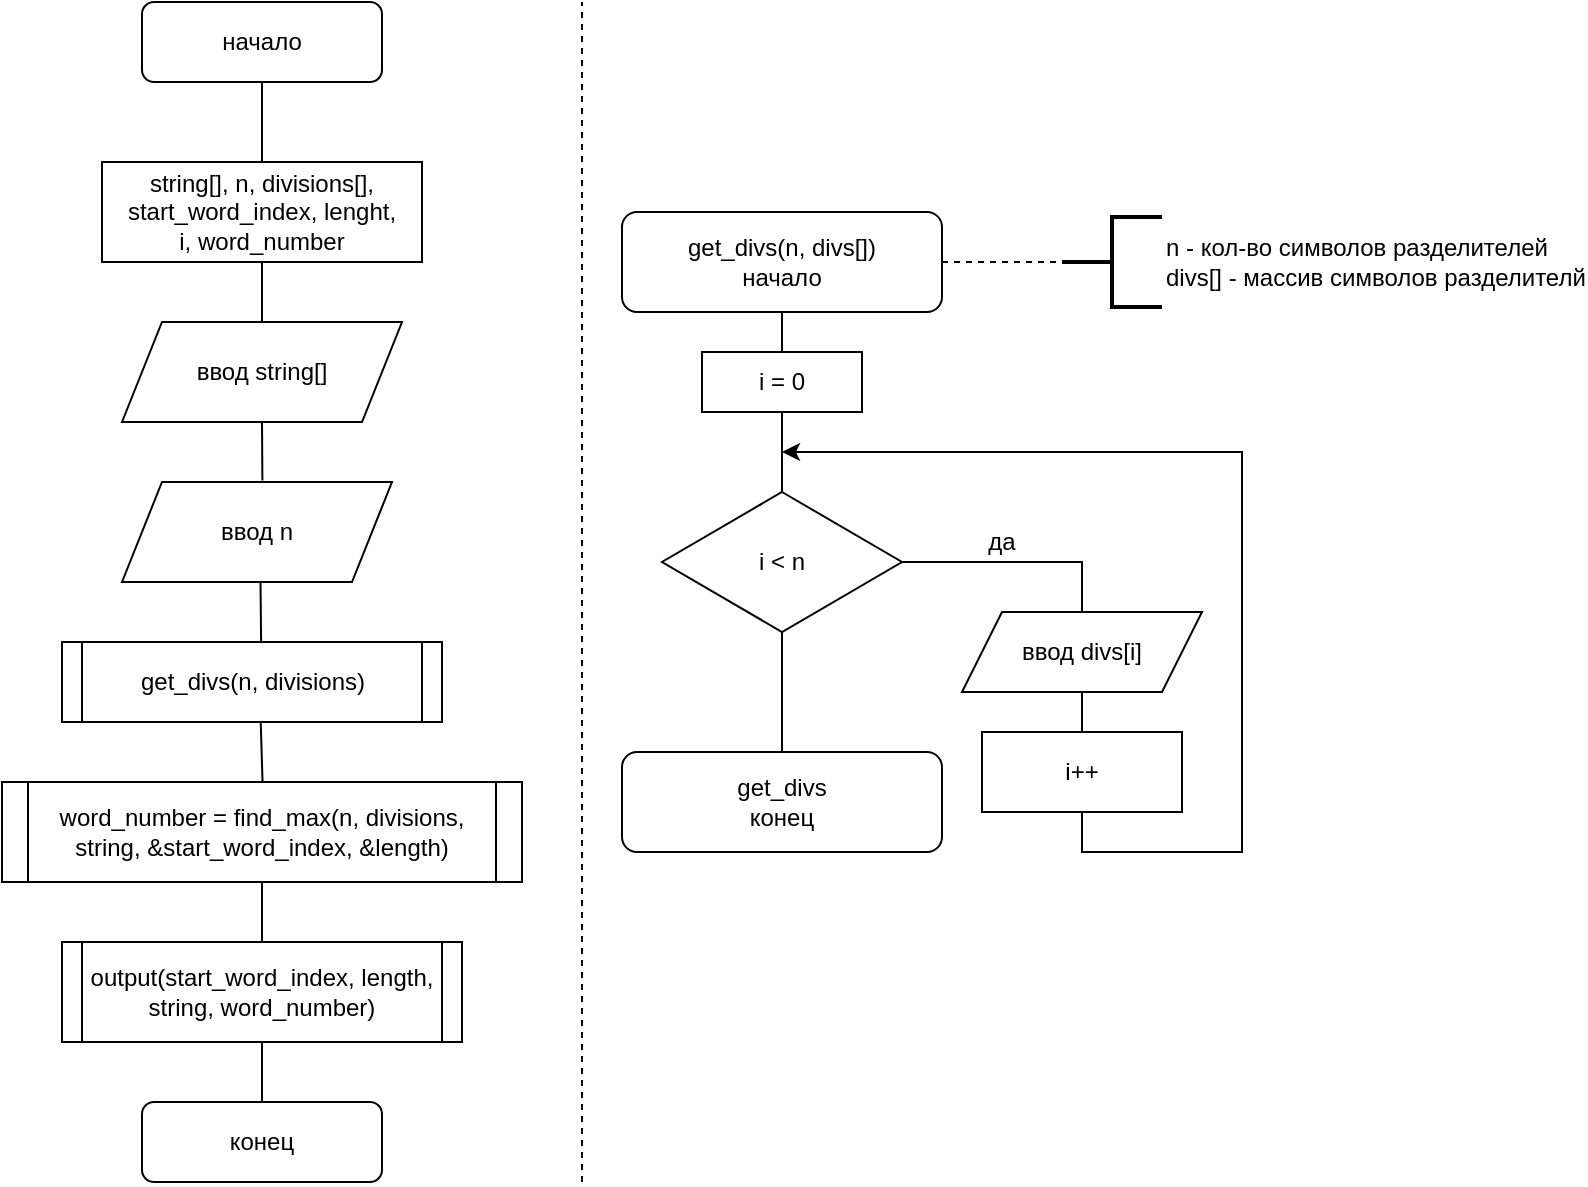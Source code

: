 <mxfile version="22.1.2" type="device" pages="6">
  <diagram name="main" id="UAeXdod1STxEoYu5g8Ut">
    <mxGraphModel dx="1026" dy="670" grid="1" gridSize="10" guides="1" tooltips="1" connect="1" arrows="0" fold="1" page="1" pageScale="1" pageWidth="827" pageHeight="1169" math="0" shadow="0">
      <root>
        <mxCell id="0" />
        <mxCell id="1" parent="0" />
        <mxCell id="TEFLDpqjtVvcrtuTDe8B-1" value="начало" style="rounded=1;whiteSpace=wrap;html=1;" parent="1" vertex="1">
          <mxGeometry x="70" width="120" height="40" as="geometry" />
        </mxCell>
        <mxCell id="TEFLDpqjtVvcrtuTDe8B-2" value="" style="endArrow=none;html=1;rounded=0;entryX=0.5;entryY=1;entryDx=0;entryDy=0;exitX=0.5;exitY=0;exitDx=0;exitDy=0;" parent="1" source="TEFLDpqjtVvcrtuTDe8B-3" target="TEFLDpqjtVvcrtuTDe8B-1" edge="1">
          <mxGeometry width="50" height="50" relative="1" as="geometry">
            <mxPoint x="130" y="80" as="sourcePoint" />
            <mxPoint x="470" y="280" as="targetPoint" />
          </mxGeometry>
        </mxCell>
        <mxCell id="TEFLDpqjtVvcrtuTDe8B-3" value="string[], n, divisions[], start_word_index, lenght, i,&amp;nbsp;word_number" style="rounded=0;whiteSpace=wrap;html=1;" parent="1" vertex="1">
          <mxGeometry x="50" y="80" width="160" height="50" as="geometry" />
        </mxCell>
        <mxCell id="TEFLDpqjtVvcrtuTDe8B-4" value="" style="endArrow=none;html=1;rounded=0;entryX=0.5;entryY=1;entryDx=0;entryDy=0;exitX=0.5;exitY=0;exitDx=0;exitDy=0;" parent="1" source="TEFLDpqjtVvcrtuTDe8B-6" target="TEFLDpqjtVvcrtuTDe8B-3" edge="1">
          <mxGeometry width="50" height="50" relative="1" as="geometry">
            <mxPoint x="130" y="160" as="sourcePoint" />
            <mxPoint x="130" y="140" as="targetPoint" />
          </mxGeometry>
        </mxCell>
        <mxCell id="TEFLDpqjtVvcrtuTDe8B-6" value="ввод string[]" style="shape=parallelogram;perimeter=parallelogramPerimeter;whiteSpace=wrap;html=1;fixedSize=1;" parent="1" vertex="1">
          <mxGeometry x="60" y="160" width="140" height="50" as="geometry" />
        </mxCell>
        <mxCell id="TEFLDpqjtVvcrtuTDe8B-7" value="" style="endArrow=none;html=1;rounded=0;entryX=0.5;entryY=1;entryDx=0;entryDy=0;exitX=0.52;exitY=-0.015;exitDx=0;exitDy=0;exitPerimeter=0;" parent="1" source="TEFLDpqjtVvcrtuTDe8B-8" target="TEFLDpqjtVvcrtuTDe8B-6" edge="1">
          <mxGeometry width="50" height="50" relative="1" as="geometry">
            <mxPoint x="130" y="230" as="sourcePoint" />
            <mxPoint x="470" y="200" as="targetPoint" />
          </mxGeometry>
        </mxCell>
        <mxCell id="TEFLDpqjtVvcrtuTDe8B-8" value="ввод n" style="shape=parallelogram;perimeter=parallelogramPerimeter;whiteSpace=wrap;html=1;fixedSize=1;" parent="1" vertex="1">
          <mxGeometry x="60" y="240" width="135" height="50" as="geometry" />
        </mxCell>
        <mxCell id="TEFLDpqjtVvcrtuTDe8B-9" value="get_divs(n, divisions)" style="shape=process;whiteSpace=wrap;html=1;backgroundOutline=1;size=0.05;" parent="1" vertex="1">
          <mxGeometry x="30" y="320" width="190" height="40" as="geometry" />
        </mxCell>
        <mxCell id="TEFLDpqjtVvcrtuTDe8B-10" value="" style="endArrow=none;html=1;rounded=0;exitX=0.524;exitY=0;exitDx=0;exitDy=0;entryX=0.513;entryY=1.005;entryDx=0;entryDy=0;entryPerimeter=0;exitPerimeter=0;" parent="1" source="TEFLDpqjtVvcrtuTDe8B-9" target="TEFLDpqjtVvcrtuTDe8B-8" edge="1">
          <mxGeometry width="50" height="50" relative="1" as="geometry">
            <mxPoint x="390" y="370" as="sourcePoint" />
            <mxPoint x="440" y="320" as="targetPoint" />
          </mxGeometry>
        </mxCell>
        <mxCell id="TEFLDpqjtVvcrtuTDe8B-11" value="" style="endArrow=none;html=1;rounded=0;entryX=0.501;entryY=-0.008;entryDx=0;entryDy=0;entryPerimeter=0;exitX=0.523;exitY=1.009;exitDx=0;exitDy=0;exitPerimeter=0;" parent="1" source="TEFLDpqjtVvcrtuTDe8B-9" target="uovZwgeO3o6J0-sqFkJ4-1" edge="1">
          <mxGeometry width="50" height="50" relative="1" as="geometry">
            <mxPoint x="130" y="370" as="sourcePoint" />
            <mxPoint x="129" y="400" as="targetPoint" />
          </mxGeometry>
        </mxCell>
        <mxCell id="uovZwgeO3o6J0-sqFkJ4-1" value="word_number = find_max(n, divisions, string, &amp;amp;start_word_index, &amp;amp;length)" style="shape=process;whiteSpace=wrap;html=1;backgroundOutline=1;size=0.05;" parent="1" vertex="1">
          <mxGeometry y="390" width="260" height="50" as="geometry" />
        </mxCell>
        <mxCell id="qLpQ8mUGkg4TMKa2irTz-1" value="" style="endArrow=none;html=1;rounded=0;exitX=0.5;exitY=1;exitDx=0;exitDy=0;entryX=0.5;entryY=0;entryDx=0;entryDy=0;" parent="1" source="uovZwgeO3o6J0-sqFkJ4-1" target="DCZJpA4gYJiZ1chG9DtH-1" edge="1">
          <mxGeometry width="50" height="50" relative="1" as="geometry">
            <mxPoint x="350" y="320" as="sourcePoint" />
            <mxPoint x="130" y="470" as="targetPoint" />
          </mxGeometry>
        </mxCell>
        <mxCell id="DCZJpA4gYJiZ1chG9DtH-1" value="output(start_word_index, length, string, word_number)" style="shape=process;whiteSpace=wrap;html=1;backgroundOutline=1;size=0.05;" parent="1" vertex="1">
          <mxGeometry x="30" y="470" width="200" height="50" as="geometry" />
        </mxCell>
        <mxCell id="DCZJpA4gYJiZ1chG9DtH-2" value="" style="endArrow=none;html=1;rounded=0;exitX=0.5;exitY=1;exitDx=0;exitDy=0;entryX=0.5;entryY=0;entryDx=0;entryDy=0;" parent="1" source="DCZJpA4gYJiZ1chG9DtH-1" target="DCZJpA4gYJiZ1chG9DtH-3" edge="1">
          <mxGeometry width="50" height="50" relative="1" as="geometry">
            <mxPoint x="420" y="420" as="sourcePoint" />
            <mxPoint x="130" y="550" as="targetPoint" />
          </mxGeometry>
        </mxCell>
        <mxCell id="DCZJpA4gYJiZ1chG9DtH-3" value="конец" style="rounded=1;whiteSpace=wrap;html=1;" parent="1" vertex="1">
          <mxGeometry x="70" y="550" width="120" height="40" as="geometry" />
        </mxCell>
        <mxCell id="BVxLVpyYJqdDomzKI_EX-1" value="get_divs(n, divs[])&lt;br&gt;начало" style="rounded=1;whiteSpace=wrap;html=1;" vertex="1" parent="1">
          <mxGeometry x="310" y="105" width="160" height="50" as="geometry" />
        </mxCell>
        <mxCell id="BVxLVpyYJqdDomzKI_EX-2" value="" style="endArrow=none;html=1;rounded=0;entryX=0.5;entryY=1;entryDx=0;entryDy=0;exitX=0.5;exitY=0;exitDx=0;exitDy=0;" edge="1" parent="1" source="BVxLVpyYJqdDomzKI_EX-4" target="BVxLVpyYJqdDomzKI_EX-1">
          <mxGeometry width="50" height="50" relative="1" as="geometry">
            <mxPoint x="390" y="185" as="sourcePoint" />
            <mxPoint x="400" y="205" as="targetPoint" />
          </mxGeometry>
        </mxCell>
        <mxCell id="BVxLVpyYJqdDomzKI_EX-3" value="i &amp;lt; n" style="rhombus;whiteSpace=wrap;html=1;" vertex="1" parent="1">
          <mxGeometry x="330" y="245" width="120" height="70" as="geometry" />
        </mxCell>
        <mxCell id="BVxLVpyYJqdDomzKI_EX-4" value="i = 0" style="rounded=0;whiteSpace=wrap;html=1;" vertex="1" parent="1">
          <mxGeometry x="350" y="175" width="80" height="30" as="geometry" />
        </mxCell>
        <mxCell id="BVxLVpyYJqdDomzKI_EX-5" value="" style="endArrow=none;html=1;rounded=0;entryX=0.5;entryY=1;entryDx=0;entryDy=0;exitX=0.5;exitY=0;exitDx=0;exitDy=0;" edge="1" parent="1" source="BVxLVpyYJqdDomzKI_EX-3" target="BVxLVpyYJqdDomzKI_EX-4">
          <mxGeometry width="50" height="50" relative="1" as="geometry">
            <mxPoint x="660" y="425" as="sourcePoint" />
            <mxPoint x="710" y="375" as="targetPoint" />
          </mxGeometry>
        </mxCell>
        <mxCell id="BVxLVpyYJqdDomzKI_EX-6" value="ввод divs[i]" style="shape=parallelogram;perimeter=parallelogramPerimeter;whiteSpace=wrap;html=1;fixedSize=1;" vertex="1" parent="1">
          <mxGeometry x="480" y="305" width="120" height="40" as="geometry" />
        </mxCell>
        <mxCell id="BVxLVpyYJqdDomzKI_EX-7" value="" style="endArrow=none;html=1;rounded=0;entryX=1;entryY=0.5;entryDx=0;entryDy=0;exitX=0.5;exitY=0;exitDx=0;exitDy=0;" edge="1" parent="1" source="BVxLVpyYJqdDomzKI_EX-6" target="BVxLVpyYJqdDomzKI_EX-3">
          <mxGeometry width="50" height="50" relative="1" as="geometry">
            <mxPoint x="680" y="445" as="sourcePoint" />
            <mxPoint x="470" y="280" as="targetPoint" />
            <Array as="points">
              <mxPoint x="540" y="280" />
            </Array>
          </mxGeometry>
        </mxCell>
        <mxCell id="BVxLVpyYJqdDomzKI_EX-8" value="" style="endArrow=none;html=1;rounded=0;entryX=0.5;entryY=1;entryDx=0;entryDy=0;exitX=0.5;exitY=0;exitDx=0;exitDy=0;" edge="1" parent="1" source="BVxLVpyYJqdDomzKI_EX-13" target="BVxLVpyYJqdDomzKI_EX-3">
          <mxGeometry width="50" height="50" relative="1" as="geometry">
            <mxPoint x="390" y="385" as="sourcePoint" />
            <mxPoint x="710" y="375" as="targetPoint" />
          </mxGeometry>
        </mxCell>
        <mxCell id="BVxLVpyYJqdDomzKI_EX-9" value="" style="endArrow=none;html=1;rounded=0;entryX=0.5;entryY=1;entryDx=0;entryDy=0;exitX=0.5;exitY=0;exitDx=0;exitDy=0;" edge="1" parent="1" source="BVxLVpyYJqdDomzKI_EX-11" target="BVxLVpyYJqdDomzKI_EX-6">
          <mxGeometry width="50" height="50" relative="1" as="geometry">
            <mxPoint x="540" y="385" as="sourcePoint" />
            <mxPoint x="730" y="375" as="targetPoint" />
          </mxGeometry>
        </mxCell>
        <mxCell id="BVxLVpyYJqdDomzKI_EX-10" value="да" style="text;html=1;strokeColor=none;fillColor=none;align=center;verticalAlign=middle;whiteSpace=wrap;rounded=0;" vertex="1" parent="1">
          <mxGeometry x="470" y="255" width="60" height="30" as="geometry" />
        </mxCell>
        <mxCell id="BVxLVpyYJqdDomzKI_EX-11" value="i++" style="rounded=0;whiteSpace=wrap;html=1;" vertex="1" parent="1">
          <mxGeometry x="490" y="365" width="100" height="40" as="geometry" />
        </mxCell>
        <mxCell id="BVxLVpyYJqdDomzKI_EX-12" value="" style="endArrow=classic;html=1;rounded=0;exitX=0.5;exitY=1;exitDx=0;exitDy=0;" edge="1" parent="1" source="BVxLVpyYJqdDomzKI_EX-11">
          <mxGeometry width="50" height="50" relative="1" as="geometry">
            <mxPoint x="660" y="425" as="sourcePoint" />
            <mxPoint x="390" y="225" as="targetPoint" />
            <Array as="points">
              <mxPoint x="540" y="425" />
              <mxPoint x="620" y="425" />
              <mxPoint x="620" y="225" />
            </Array>
          </mxGeometry>
        </mxCell>
        <mxCell id="BVxLVpyYJqdDomzKI_EX-13" value="get_divs&lt;br&gt;конец" style="rounded=1;whiteSpace=wrap;html=1;" vertex="1" parent="1">
          <mxGeometry x="310" y="375" width="160" height="50" as="geometry" />
        </mxCell>
        <mxCell id="BVxLVpyYJqdDomzKI_EX-14" value="" style="endArrow=none;dashed=1;html=1;rounded=0;exitX=1;exitY=0.5;exitDx=0;exitDy=0;" edge="1" parent="1" source="BVxLVpyYJqdDomzKI_EX-1" target="BVxLVpyYJqdDomzKI_EX-15">
          <mxGeometry width="50" height="50" relative="1" as="geometry">
            <mxPoint x="470" y="130" as="sourcePoint" />
            <mxPoint x="530" y="130" as="targetPoint" />
          </mxGeometry>
        </mxCell>
        <mxCell id="BVxLVpyYJqdDomzKI_EX-15" value="n - кол-во символов разделителей&lt;br&gt;divs[] - массив символов разделителй" style="strokeWidth=2;html=1;shape=mxgraph.flowchart.annotation_2;align=left;labelPosition=right;pointerEvents=1;" vertex="1" parent="1">
          <mxGeometry x="530" y="107.5" width="50" height="45" as="geometry" />
        </mxCell>
        <mxCell id="BVxLVpyYJqdDomzKI_EX-16" value="" style="endArrow=none;dashed=1;html=1;rounded=0;" edge="1" parent="1">
          <mxGeometry width="50" height="50" relative="1" as="geometry">
            <mxPoint x="290" y="590" as="sourcePoint" />
            <mxPoint x="290" as="targetPoint" />
          </mxGeometry>
        </mxCell>
      </root>
    </mxGraphModel>
  </diagram>
  <diagram id="VQzKR0mzcmZl2V00TLM6" name="get_divs">
    <mxGraphModel dx="1026" dy="670" grid="1" gridSize="10" guides="1" tooltips="1" connect="1" arrows="1" fold="1" page="1" pageScale="1" pageWidth="827" pageHeight="1169" math="0" shadow="0">
      <root>
        <mxCell id="0" />
        <mxCell id="1" parent="0" />
        <mxCell id="4wTQngCFfQt_dkkltaXL-1" value="get_divs(n, divs[])&lt;br&gt;начало" style="rounded=1;whiteSpace=wrap;html=1;" parent="1" vertex="1">
          <mxGeometry x="40" y="40" width="160" height="50" as="geometry" />
        </mxCell>
        <mxCell id="4wTQngCFfQt_dkkltaXL-2" value="" style="endArrow=none;html=1;rounded=0;entryX=0.5;entryY=1;entryDx=0;entryDy=0;exitX=0.5;exitY=0;exitDx=0;exitDy=0;" parent="1" source="4wTQngCFfQt_dkkltaXL-4" target="4wTQngCFfQt_dkkltaXL-1" edge="1">
          <mxGeometry width="50" height="50" relative="1" as="geometry">
            <mxPoint x="120" y="120" as="sourcePoint" />
            <mxPoint x="130" y="140" as="targetPoint" />
          </mxGeometry>
        </mxCell>
        <mxCell id="4wTQngCFfQt_dkkltaXL-3" value="i &amp;lt; n" style="rhombus;whiteSpace=wrap;html=1;" parent="1" vertex="1">
          <mxGeometry x="60" y="180" width="120" height="70" as="geometry" />
        </mxCell>
        <mxCell id="4wTQngCFfQt_dkkltaXL-4" value="i = 0" style="rounded=0;whiteSpace=wrap;html=1;" parent="1" vertex="1">
          <mxGeometry x="80" y="110" width="80" height="30" as="geometry" />
        </mxCell>
        <mxCell id="4wTQngCFfQt_dkkltaXL-5" value="" style="endArrow=none;html=1;rounded=0;entryX=0.5;entryY=1;entryDx=0;entryDy=0;exitX=0.5;exitY=0;exitDx=0;exitDy=0;" parent="1" source="4wTQngCFfQt_dkkltaXL-3" target="4wTQngCFfQt_dkkltaXL-4" edge="1">
          <mxGeometry width="50" height="50" relative="1" as="geometry">
            <mxPoint x="390" y="360" as="sourcePoint" />
            <mxPoint x="440" y="310" as="targetPoint" />
          </mxGeometry>
        </mxCell>
        <mxCell id="4wTQngCFfQt_dkkltaXL-6" value="ввод divs[i]" style="shape=parallelogram;perimeter=parallelogramPerimeter;whiteSpace=wrap;html=1;fixedSize=1;" parent="1" vertex="1">
          <mxGeometry x="210" y="240" width="120" height="40" as="geometry" />
        </mxCell>
        <mxCell id="4wTQngCFfQt_dkkltaXL-7" value="" style="endArrow=none;html=1;rounded=0;entryX=1;entryY=0.5;entryDx=0;entryDy=0;exitX=0.5;exitY=0;exitDx=0;exitDy=0;" parent="1" source="4wTQngCFfQt_dkkltaXL-6" target="4wTQngCFfQt_dkkltaXL-3" edge="1">
          <mxGeometry width="50" height="50" relative="1" as="geometry">
            <mxPoint x="410" y="380" as="sourcePoint" />
            <mxPoint x="200" y="215" as="targetPoint" />
            <Array as="points">
              <mxPoint x="270" y="215" />
            </Array>
          </mxGeometry>
        </mxCell>
        <mxCell id="4wTQngCFfQt_dkkltaXL-8" value="" style="endArrow=none;html=1;rounded=0;entryX=0.5;entryY=1;entryDx=0;entryDy=0;exitX=0.5;exitY=0;exitDx=0;exitDy=0;" parent="1" source="4wTQngCFfQt_dkkltaXL-26" target="4wTQngCFfQt_dkkltaXL-3" edge="1">
          <mxGeometry width="50" height="50" relative="1" as="geometry">
            <mxPoint x="120" y="320" as="sourcePoint" />
            <mxPoint x="440" y="310" as="targetPoint" />
          </mxGeometry>
        </mxCell>
        <mxCell id="4wTQngCFfQt_dkkltaXL-9" value="" style="endArrow=none;html=1;rounded=0;entryX=0.5;entryY=1;entryDx=0;entryDy=0;exitX=0.5;exitY=0;exitDx=0;exitDy=0;" parent="1" source="4wTQngCFfQt_dkkltaXL-11" target="4wTQngCFfQt_dkkltaXL-6" edge="1">
          <mxGeometry width="50" height="50" relative="1" as="geometry">
            <mxPoint x="270" y="320" as="sourcePoint" />
            <mxPoint x="460" y="310" as="targetPoint" />
          </mxGeometry>
        </mxCell>
        <mxCell id="4wTQngCFfQt_dkkltaXL-10" value="да" style="text;html=1;strokeColor=none;fillColor=none;align=center;verticalAlign=middle;whiteSpace=wrap;rounded=0;" parent="1" vertex="1">
          <mxGeometry x="200" y="190" width="60" height="30" as="geometry" />
        </mxCell>
        <mxCell id="4wTQngCFfQt_dkkltaXL-11" value="i++" style="rounded=0;whiteSpace=wrap;html=1;" parent="1" vertex="1">
          <mxGeometry x="220" y="300" width="100" height="40" as="geometry" />
        </mxCell>
        <mxCell id="4wTQngCFfQt_dkkltaXL-13" value="" style="endArrow=classic;html=1;rounded=0;exitX=0.5;exitY=1;exitDx=0;exitDy=0;" parent="1" source="4wTQngCFfQt_dkkltaXL-11" edge="1">
          <mxGeometry width="50" height="50" relative="1" as="geometry">
            <mxPoint x="390" y="360" as="sourcePoint" />
            <mxPoint x="120" y="160" as="targetPoint" />
            <Array as="points">
              <mxPoint x="270" y="360" />
              <mxPoint x="350" y="360" />
              <mxPoint x="350" y="160" />
            </Array>
          </mxGeometry>
        </mxCell>
        <mxCell id="4wTQngCFfQt_dkkltaXL-26" value="get_divs&lt;br&gt;конец" style="rounded=1;whiteSpace=wrap;html=1;" parent="1" vertex="1">
          <mxGeometry x="40" y="310" width="160" height="50" as="geometry" />
        </mxCell>
        <mxCell id="TUbUrlav_rMtPt5mqSf0-1" value="" style="endArrow=none;dashed=1;html=1;rounded=0;exitX=1;exitY=0.5;exitDx=0;exitDy=0;" parent="1" source="4wTQngCFfQt_dkkltaXL-1" target="4wTQngCFfQt_dkkltaXL-18" edge="1">
          <mxGeometry width="50" height="50" relative="1" as="geometry">
            <mxPoint x="200" y="65" as="sourcePoint" />
            <mxPoint x="260" y="65" as="targetPoint" />
          </mxGeometry>
        </mxCell>
        <mxCell id="4wTQngCFfQt_dkkltaXL-18" value="n - кол-во символов разделителей&lt;br&gt;divs[] - массив символов разделителй" style="strokeWidth=2;html=1;shape=mxgraph.flowchart.annotation_2;align=left;labelPosition=right;pointerEvents=1;" parent="1" vertex="1">
          <mxGeometry x="260" y="42.5" width="50" height="45" as="geometry" />
        </mxCell>
      </root>
    </mxGraphModel>
  </diagram>
  <diagram id="vJno_l5QyCfMe2NCu6FD" name="find_max">
    <mxGraphModel dx="977" dy="638" grid="1" gridSize="10" guides="1" tooltips="1" connect="1" arrows="1" fold="1" page="1" pageScale="1" pageWidth="827" pageHeight="1169" math="0" shadow="0">
      <root>
        <mxCell id="0" />
        <mxCell id="1" parent="0" />
        <mxCell id="pQLa0wd_40LV7v7XWsnc-1" value="&lt;div&gt;find_max(n, divs[], char str[], *start_max_word_index,&amp;nbsp;&lt;span style=&quot;background-color: initial;&quot;&gt;*max_len)&lt;/span&gt;&lt;/div&gt;&lt;div&gt;начало&lt;/div&gt;" style="rounded=1;whiteSpace=wrap;html=1;" parent="1" vertex="1">
          <mxGeometry x="60" y="107.5" width="240" height="70" as="geometry" />
        </mxCell>
        <mxCell id="34mQ3kH_2laHY0dvk2PZ-1" value="" style="endArrow=none;html=1;rounded=0;exitX=0.5;exitY=1;exitDx=0;exitDy=0;" parent="1" source="pQLa0wd_40LV7v7XWsnc-1" target="34mQ3kH_2laHY0dvk2PZ-2" edge="1">
          <mxGeometry width="50" height="50" relative="1" as="geometry">
            <mxPoint x="220" y="147.5" as="sourcePoint" />
            <mxPoint x="180" y="227.5" as="targetPoint" />
          </mxGeometry>
        </mxCell>
        <mxCell id="34mQ3kH_2laHY0dvk2PZ-2" value="&lt;div style=&quot;&quot;&gt;cur_len = 0&lt;/div&gt;&lt;div&gt;start_word_index = 0&lt;/div&gt;&lt;div&gt;int word_number = 1 final_word_nubmer&lt;br&gt;&lt;/div&gt;" style="rounded=0;whiteSpace=wrap;html=1;align=left;" parent="1" vertex="1">
          <mxGeometry x="95" y="197.5" width="170" height="80" as="geometry" />
        </mxCell>
        <mxCell id="34mQ3kH_2laHY0dvk2PZ-4" value="" style="endArrow=none;html=1;rounded=0;exitX=0.5;exitY=1;exitDx=0;exitDy=0;" parent="1" source="34mQ3kH_2laHY0dvk2PZ-2" target="60EfG8WZNXDSOTHyEhvJ-7" edge="1">
          <mxGeometry width="50" height="50" relative="1" as="geometry">
            <mxPoint x="220" y="257.5" as="sourcePoint" />
            <mxPoint x="180" y="297.5" as="targetPoint" />
          </mxGeometry>
        </mxCell>
        <mxCell id="34mQ3kH_2laHY0dvk2PZ-5" value="str[i] != &#39;\n&#39;" style="rhombus;whiteSpace=wrap;html=1;" parent="1" vertex="1">
          <mxGeometry x="130" y="347.5" width="100" height="60" as="geometry" />
        </mxCell>
        <mxCell id="34mQ3kH_2laHY0dvk2PZ-6" value="" style="endArrow=none;html=1;rounded=0;exitX=-0.125;exitY=1;exitDx=0;exitDy=0;exitPerimeter=0;entryX=0.5;entryY=0;entryDx=0;entryDy=0;" parent="1" source="60EfG8WZNXDSOTHyEhvJ-1" target="yyRT8HsQmf1g3tqlaRFj-3" edge="1">
          <mxGeometry width="50" height="50" relative="1" as="geometry">
            <mxPoint x="264" y="377.5" as="sourcePoint" />
            <mxPoint x="334" y="397.5" as="targetPoint" />
            <Array as="points">
              <mxPoint x="340" y="377.5" />
            </Array>
          </mxGeometry>
        </mxCell>
        <mxCell id="34mQ3kH_2laHY0dvk2PZ-7" value="" style="endArrow=none;html=1;rounded=0;exitX=0.5;exitY=1;exitDx=0;exitDy=0;entryX=0.5;entryY=0;entryDx=0;entryDy=0;" parent="1" source="jU3SlgI4mT0bBd802Ouv-5" target="JSGnQJvEd_sACoIFiH0O-15" edge="1">
          <mxGeometry width="50" height="50" relative="1" as="geometry">
            <mxPoint x="280" y="427.5" as="sourcePoint" />
            <mxPoint x="180" y="907.5" as="targetPoint" />
          </mxGeometry>
        </mxCell>
        <mxCell id="60EfG8WZNXDSOTHyEhvJ-1" value="да" style="text;html=1;align=center;verticalAlign=middle;resizable=0;points=[];autosize=1;strokeColor=none;fillColor=none;" parent="1" vertex="1">
          <mxGeometry x="220" y="347.5" width="40" height="30" as="geometry" />
        </mxCell>
        <mxCell id="60EfG8WZNXDSOTHyEhvJ-2" value="bool == 1" style="rhombus;whiteSpace=wrap;html=1;" parent="1" vertex="1">
          <mxGeometry x="260" y="457.5" width="160" height="90" as="geometry" />
        </mxCell>
        <mxCell id="60EfG8WZNXDSOTHyEhvJ-7" value="i = 0" style="rounded=0;whiteSpace=wrap;html=1;" parent="1" vertex="1">
          <mxGeometry x="120" y="287.5" width="120" height="40" as="geometry" />
        </mxCell>
        <mxCell id="60EfG8WZNXDSOTHyEhvJ-8" value="" style="endArrow=none;html=1;rounded=0;exitX=0.5;exitY=0;exitDx=0;exitDy=0;entryX=0.5;entryY=1;entryDx=0;entryDy=0;" parent="1" source="34mQ3kH_2laHY0dvk2PZ-5" target="60EfG8WZNXDSOTHyEhvJ-7" edge="1">
          <mxGeometry width="50" height="50" relative="1" as="geometry">
            <mxPoint x="310" y="377.5" as="sourcePoint" />
            <mxPoint x="360" y="327.5" as="targetPoint" />
          </mxGeometry>
        </mxCell>
        <mxCell id="60EfG8WZNXDSOTHyEhvJ-9" value="" style="endArrow=none;html=1;rounded=0;exitX=1;exitY=0.5;exitDx=0;exitDy=0;" parent="1" source="60EfG8WZNXDSOTHyEhvJ-2" target="60EfG8WZNXDSOTHyEhvJ-11" edge="1">
          <mxGeometry width="50" height="50" relative="1" as="geometry">
            <mxPoint x="345" y="507.5" as="sourcePoint" />
            <mxPoint x="455" y="537.5" as="targetPoint" />
            <Array as="points">
              <mxPoint x="501" y="502.5" />
            </Array>
          </mxGeometry>
        </mxCell>
        <mxCell id="60EfG8WZNXDSOTHyEhvJ-10" value="да" style="text;html=1;align=center;verticalAlign=middle;resizable=0;points=[];autosize=1;strokeColor=none;fillColor=none;" parent="1" vertex="1">
          <mxGeometry x="415" y="467.5" width="40" height="30" as="geometry" />
        </mxCell>
        <mxCell id="60EfG8WZNXDSOTHyEhvJ-11" value="cur_len++" style="rounded=0;whiteSpace=wrap;html=1;" parent="1" vertex="1">
          <mxGeometry x="461" y="577.5" width="80" height="40" as="geometry" />
        </mxCell>
        <mxCell id="60EfG8WZNXDSOTHyEhvJ-13" value="" style="endArrow=none;html=1;rounded=0;exitX=0.5;exitY=1;exitDx=0;exitDy=0;entryX=0.5;entryY=0;entryDx=0;entryDy=0;" parent="1" source="60EfG8WZNXDSOTHyEhvJ-2" target="60EfG8WZNXDSOTHyEhvJ-14" edge="1">
          <mxGeometry width="50" height="50" relative="1" as="geometry">
            <mxPoint x="345" y="517.5" as="sourcePoint" />
            <mxPoint x="335" y="587.5" as="targetPoint" />
          </mxGeometry>
        </mxCell>
        <mxCell id="60EfG8WZNXDSOTHyEhvJ-14" value="&lt;div&gt;&amp;nbsp; cur_len = 0&lt;/div&gt;&lt;div&gt;&amp;nbsp; start_word_index = i + 1&lt;/div&gt;&lt;div&gt;&amp;nbsp;&amp;nbsp;word_number++&lt;/div&gt;" style="rounded=0;whiteSpace=wrap;html=1;align=left;" parent="1" vertex="1">
          <mxGeometry x="270" y="657.5" width="140" height="82.5" as="geometry" />
        </mxCell>
        <mxCell id="60EfG8WZNXDSOTHyEhvJ-15" value="" style="endArrow=none;html=1;rounded=0;exitX=0.5;exitY=1;exitDx=0;exitDy=0;entryX=0.5;entryY=0;entryDx=0;entryDy=0;" parent="1" source="60EfG8WZNXDSOTHyEhvJ-14" target="JSGnQJvEd_sACoIFiH0O-12" edge="1">
          <mxGeometry width="50" height="50" relative="1" as="geometry">
            <mxPoint x="455" y="627.5" as="sourcePoint" />
            <mxPoint x="340" y="857.5" as="targetPoint" />
          </mxGeometry>
        </mxCell>
        <mxCell id="60EfG8WZNXDSOTHyEhvJ-16" value="" style="endArrow=none;html=1;rounded=0;exitX=0.5;exitY=1;exitDx=0;exitDy=0;entryX=0.5;entryY=0;entryDx=0;entryDy=0;" parent="1" source="60EfG8WZNXDSOTHyEhvJ-11" target="JSGnQJvEd_sACoIFiH0O-2" edge="1">
          <mxGeometry width="50" height="50" relative="1" as="geometry">
            <mxPoint x="455" y="627.5" as="sourcePoint" />
            <mxPoint x="335" y="657.5" as="targetPoint" />
            <Array as="points">
              <mxPoint x="501" y="647.5" />
            </Array>
          </mxGeometry>
        </mxCell>
        <mxCell id="yyRT8HsQmf1g3tqlaRFj-3" value="bool = check_s(str[i], n, divs)" style="shape=process;whiteSpace=wrap;html=1;backgroundOutline=1;size=0.053;" parent="1" vertex="1">
          <mxGeometry x="255" y="397.5" width="170" height="40" as="geometry" />
        </mxCell>
        <mxCell id="yyRT8HsQmf1g3tqlaRFj-4" value="" style="endArrow=none;html=1;rounded=0;entryX=0.5;entryY=1;entryDx=0;entryDy=0;exitX=0.5;exitY=0;exitDx=0;exitDy=0;" parent="1" source="60EfG8WZNXDSOTHyEhvJ-2" target="yyRT8HsQmf1g3tqlaRFj-3" edge="1">
          <mxGeometry width="50" height="50" relative="1" as="geometry">
            <mxPoint x="370" y="477.5" as="sourcePoint" />
            <mxPoint x="420" y="427.5" as="targetPoint" />
          </mxGeometry>
        </mxCell>
        <mxCell id="JSGnQJvEd_sACoIFiH0O-2" value="max_len &amp;lt;= cur_len" style="rhombus;whiteSpace=wrap;html=1;" parent="1" vertex="1">
          <mxGeometry x="431" y="647.5" width="140" height="80" as="geometry" />
        </mxCell>
        <mxCell id="JSGnQJvEd_sACoIFiH0O-3" value="" style="endArrow=none;html=1;rounded=0;exitX=1;exitY=0.5;exitDx=0;exitDy=0;" parent="1" source="JSGnQJvEd_sACoIFiH0O-2" target="JSGnQJvEd_sACoIFiH0O-6" edge="1">
          <mxGeometry width="50" height="50" relative="1" as="geometry">
            <mxPoint x="542" y="587.5" as="sourcePoint" />
            <mxPoint x="632" y="727.5" as="targetPoint" />
            <Array as="points">
              <mxPoint x="632" y="687.5" />
            </Array>
          </mxGeometry>
        </mxCell>
        <mxCell id="JSGnQJvEd_sACoIFiH0O-5" value="да" style="text;html=1;strokeColor=none;fillColor=none;align=center;verticalAlign=middle;whiteSpace=wrap;rounded=0;" parent="1" vertex="1">
          <mxGeometry x="581" y="657.5" width="50" height="30" as="geometry" />
        </mxCell>
        <mxCell id="JSGnQJvEd_sACoIFiH0O-6" value="max_len = cur_len" style="rounded=0;whiteSpace=wrap;html=1;" parent="1" vertex="1">
          <mxGeometry x="572" y="700" width="120" height="40" as="geometry" />
        </mxCell>
        <mxCell id="JSGnQJvEd_sACoIFiH0O-7" value="start_max_word_index = start_word_index" style="rounded=0;whiteSpace=wrap;html=1;" parent="1" vertex="1">
          <mxGeometry x="567" y="750" width="130" height="60" as="geometry" />
        </mxCell>
        <mxCell id="JSGnQJvEd_sACoIFiH0O-8" value="" style="endArrow=none;html=1;rounded=0;exitX=0.5;exitY=1;exitDx=0;exitDy=0;entryX=0.5;entryY=0;entryDx=0;entryDy=0;" parent="1" source="JSGnQJvEd_sACoIFiH0O-6" target="JSGnQJvEd_sACoIFiH0O-7" edge="1">
          <mxGeometry width="50" height="50" relative="1" as="geometry">
            <mxPoint x="572" y="617.5" as="sourcePoint" />
            <mxPoint x="622" y="567.5" as="targetPoint" />
          </mxGeometry>
        </mxCell>
        <mxCell id="JSGnQJvEd_sACoIFiH0O-9" value="" style="endArrow=none;html=1;rounded=0;exitX=0.5;exitY=1;exitDx=0;exitDy=0;" parent="1" source="JSGnQJvEd_sACoIFiH0O-2" edge="1">
          <mxGeometry width="50" height="50" relative="1" as="geometry">
            <mxPoint x="582" y="617.5" as="sourcePoint" />
            <mxPoint x="340" y="870" as="targetPoint" />
            <Array as="points">
              <mxPoint x="500" y="870" />
            </Array>
          </mxGeometry>
        </mxCell>
        <mxCell id="JSGnQJvEd_sACoIFiH0O-10" value="" style="endArrow=none;html=1;rounded=0;" parent="1" target="jU3SlgI4mT0bBd802Ouv-3" edge="1">
          <mxGeometry width="50" height="50" relative="1" as="geometry">
            <mxPoint x="500" y="870" as="sourcePoint" />
            <mxPoint x="630" y="860" as="targetPoint" />
            <Array as="points">
              <mxPoint x="630" y="870" />
            </Array>
          </mxGeometry>
        </mxCell>
        <mxCell id="JSGnQJvEd_sACoIFiH0O-12" value="i++" style="rounded=0;whiteSpace=wrap;html=1;" parent="1" vertex="1">
          <mxGeometry x="290" y="890" width="100" height="30" as="geometry" />
        </mxCell>
        <mxCell id="JSGnQJvEd_sACoIFiH0O-13" value="" style="endArrow=classic;html=1;rounded=0;exitX=0.5;exitY=1;exitDx=0;exitDy=0;" parent="1" source="JSGnQJvEd_sACoIFiH0O-12" edge="1">
          <mxGeometry width="50" height="50" relative="1" as="geometry">
            <mxPoint x="470" y="947.5" as="sourcePoint" />
            <mxPoint x="180" y="337.5" as="targetPoint" />
            <Array as="points">
              <mxPoint x="340" y="940" />
              <mxPoint x="740" y="940" />
              <mxPoint x="740" y="337.5" />
            </Array>
          </mxGeometry>
        </mxCell>
        <mxCell id="JSGnQJvEd_sACoIFiH0O-15" value="&lt;div&gt;find_max&lt;/div&gt;&lt;div&gt;конец&lt;/div&gt;" style="rounded=1;whiteSpace=wrap;html=1;" parent="1" vertex="1">
          <mxGeometry x="105" y="890" width="150" height="50" as="geometry" />
        </mxCell>
        <mxCell id="zJBBK5uNpJoB3yLxz6pN-4" value="n - длинна&lt;br&gt;divs[] - массив символов разделителей&lt;br&gt;str[] - строка полученная от пользователя&lt;br&gt;start_max_word_index - указатель на переменную содержащую индекс первого&lt;br&gt;символа максимально длинного слова в строке&lt;br&gt;max len - указатель на переменную содержащую длинну максимально длинного слова в строке" style="strokeWidth=2;html=1;shape=mxgraph.flowchart.annotation_2;align=left;labelPosition=right;pointerEvents=1;" parent="1" vertex="1">
          <mxGeometry x="356" y="100" width="50" height="85" as="geometry" />
        </mxCell>
        <mxCell id="vvYV96QVO57v6nG0_EZI-1" value="" style="endArrow=none;dashed=1;html=1;rounded=0;exitX=1;exitY=0.5;exitDx=0;exitDy=0;entryX=0;entryY=0.5;entryDx=0;entryDy=0;entryPerimeter=0;" parent="1" source="pQLa0wd_40LV7v7XWsnc-1" target="zJBBK5uNpJoB3yLxz6pN-4" edge="1">
          <mxGeometry width="50" height="50" relative="1" as="geometry">
            <mxPoint x="896" y="527.5" as="sourcePoint" />
            <mxPoint x="946" y="477.5" as="targetPoint" />
          </mxGeometry>
        </mxCell>
        <mxCell id="jU3SlgI4mT0bBd802Ouv-3" value="final_word_nubmer = word_number" style="rounded=0;whiteSpace=wrap;html=1;" parent="1" vertex="1">
          <mxGeometry x="567" y="820" width="130" height="40" as="geometry" />
        </mxCell>
        <mxCell id="jU3SlgI4mT0bBd802Ouv-4" value="" style="endArrow=none;html=1;rounded=0;entryX=0.5;entryY=1;entryDx=0;entryDy=0;exitX=0.5;exitY=0;exitDx=0;exitDy=0;" parent="1" source="jU3SlgI4mT0bBd802Ouv-3" target="JSGnQJvEd_sACoIFiH0O-7" edge="1">
          <mxGeometry width="50" height="50" relative="1" as="geometry">
            <mxPoint x="560" y="880" as="sourcePoint" />
            <mxPoint x="610" y="830" as="targetPoint" />
          </mxGeometry>
        </mxCell>
        <mxCell id="jU3SlgI4mT0bBd802Ouv-6" value="" style="endArrow=none;html=1;rounded=0;exitX=0.5;exitY=1;exitDx=0;exitDy=0;entryX=0.5;entryY=0;entryDx=0;entryDy=0;" parent="1" source="34mQ3kH_2laHY0dvk2PZ-5" target="jU3SlgI4mT0bBd802Ouv-5" edge="1">
          <mxGeometry width="50" height="50" relative="1" as="geometry">
            <mxPoint x="180" y="408" as="sourcePoint" />
            <mxPoint x="180" y="858" as="targetPoint" />
          </mxGeometry>
        </mxCell>
        <mxCell id="jU3SlgI4mT0bBd802Ouv-5" value="return final_word_nubmer" style="rounded=0;whiteSpace=wrap;html=1;" parent="1" vertex="1">
          <mxGeometry x="100" y="780" width="160" height="60" as="geometry" />
        </mxCell>
      </root>
    </mxGraphModel>
  </diagram>
  <diagram id="VLM5_tb60EJPNsQun4Eo" name="check_s">
    <mxGraphModel dx="1026" dy="670" grid="1" gridSize="10" guides="1" tooltips="1" connect="1" arrows="1" fold="1" page="1" pageScale="1" pageWidth="827" pageHeight="1169" math="0" shadow="0">
      <root>
        <mxCell id="0" />
        <mxCell id="1" parent="0" />
        <mxCell id="oxHT-I_WKf6XJEW5K6bw-1" value="check_s(symb, n, divs[])" style="rounded=1;whiteSpace=wrap;html=1;" parent="1" vertex="1">
          <mxGeometry x="80" y="80" width="120" height="60" as="geometry" />
        </mxCell>
        <mxCell id="L3MBNdXID0tQndelKpmm-2" value="" style="endArrow=none;html=1;rounded=0;exitX=0.5;exitY=1;exitDx=0;exitDy=0;" parent="1" source="Fnrqn888Zv0Hl6WRLy2H-1" target="L3MBNdXID0tQndelKpmm-4" edge="1">
          <mxGeometry width="50" height="50" relative="1" as="geometry">
            <mxPoint x="140" y="150" as="sourcePoint" />
            <mxPoint x="140" y="180" as="targetPoint" />
          </mxGeometry>
        </mxCell>
        <mxCell id="L3MBNdXID0tQndelKpmm-3" value="j &amp;lt; n" style="rhombus;whiteSpace=wrap;html=1;" parent="1" vertex="1">
          <mxGeometry x="90" y="280" width="100" height="50" as="geometry" />
        </mxCell>
        <mxCell id="L3MBNdXID0tQndelKpmm-4" value="j = 0" style="rounded=0;whiteSpace=wrap;html=1;" parent="1" vertex="1">
          <mxGeometry x="80" y="210" width="120" height="40" as="geometry" />
        </mxCell>
        <mxCell id="L3MBNdXID0tQndelKpmm-5" value="" style="endArrow=none;html=1;rounded=0;exitX=0.5;exitY=1;exitDx=0;exitDy=0;entryX=0.5;entryY=0;entryDx=0;entryDy=0;" parent="1" source="L3MBNdXID0tQndelKpmm-4" target="L3MBNdXID0tQndelKpmm-3" edge="1">
          <mxGeometry width="50" height="50" relative="1" as="geometry">
            <mxPoint x="280" y="190" as="sourcePoint" />
            <mxPoint x="330" y="140" as="targetPoint" />
          </mxGeometry>
        </mxCell>
        <mxCell id="L3MBNdXID0tQndelKpmm-6" value="" style="endArrow=none;html=1;rounded=0;exitX=1;exitY=0.5;exitDx=0;exitDy=0;" parent="1" source="L3MBNdXID0tQndelKpmm-3" target="L3MBNdXID0tQndelKpmm-8" edge="1">
          <mxGeometry width="50" height="50" relative="1" as="geometry">
            <mxPoint x="280" y="190" as="sourcePoint" />
            <mxPoint x="240" y="390" as="targetPoint" />
            <Array as="points">
              <mxPoint x="240" y="305" />
            </Array>
          </mxGeometry>
        </mxCell>
        <mxCell id="L3MBNdXID0tQndelKpmm-7" value="" style="endArrow=none;html=1;rounded=0;exitX=0.5;exitY=1;exitDx=0;exitDy=0;entryX=0.5;entryY=0;entryDx=0;entryDy=0;" parent="1" source="L3MBNdXID0tQndelKpmm-3" target="s1Q4LZfgTiO9FCrtw4T7-1" edge="1">
          <mxGeometry width="50" height="50" relative="1" as="geometry">
            <mxPoint x="280" y="190" as="sourcePoint" />
            <mxPoint x="140" y="450" as="targetPoint" />
          </mxGeometry>
        </mxCell>
        <mxCell id="L3MBNdXID0tQndelKpmm-8" value="symb == divs[j]" style="rhombus;whiteSpace=wrap;html=1;" parent="1" vertex="1">
          <mxGeometry x="180" y="320" width="120" height="70" as="geometry" />
        </mxCell>
        <mxCell id="L3MBNdXID0tQndelKpmm-9" value="" style="endArrow=none;html=1;rounded=0;exitX=0.5;exitY=1;exitDx=0;exitDy=0;entryX=0.5;entryY=0;entryDx=0;entryDy=0;" parent="1" source="L3MBNdXID0tQndelKpmm-8" target="L3MBNdXID0tQndelKpmm-13" edge="1">
          <mxGeometry width="50" height="50" relative="1" as="geometry">
            <mxPoint x="290" y="350" as="sourcePoint" />
            <mxPoint x="240" y="440" as="targetPoint" />
          </mxGeometry>
        </mxCell>
        <mxCell id="L3MBNdXID0tQndelKpmm-10" value="" style="endArrow=none;html=1;rounded=0;exitX=1;exitY=0.5;exitDx=0;exitDy=0;" parent="1" source="L3MBNdXID0tQndelKpmm-8" target="L3MBNdXID0tQndelKpmm-11" edge="1">
          <mxGeometry width="50" height="50" relative="1" as="geometry">
            <mxPoint x="290" y="370" as="sourcePoint" />
            <mxPoint x="340" y="410" as="targetPoint" />
            <Array as="points">
              <mxPoint x="335" y="355" />
            </Array>
          </mxGeometry>
        </mxCell>
        <mxCell id="L3MBNdXID0tQndelKpmm-11" value="flag = 0" style="rounded=0;whiteSpace=wrap;html=1;" parent="1" vertex="1">
          <mxGeometry x="300" y="380" width="70" height="30" as="geometry" />
        </mxCell>
        <mxCell id="L3MBNdXID0tQndelKpmm-12" value="" style="endArrow=none;html=1;rounded=0;exitX=0.5;exitY=1;exitDx=0;exitDy=0;" parent="1" source="L3MBNdXID0tQndelKpmm-11" edge="1">
          <mxGeometry width="50" height="50" relative="1" as="geometry">
            <mxPoint x="250" y="400" as="sourcePoint" />
            <mxPoint x="240" y="430" as="targetPoint" />
            <Array as="points">
              <mxPoint x="335" y="430" />
            </Array>
          </mxGeometry>
        </mxCell>
        <mxCell id="L3MBNdXID0tQndelKpmm-13" value="j++" style="rounded=0;whiteSpace=wrap;html=1;" parent="1" vertex="1">
          <mxGeometry x="195" y="450" width="90" height="30" as="geometry" />
        </mxCell>
        <mxCell id="L3MBNdXID0tQndelKpmm-15" value="" style="endArrow=classic;html=1;rounded=0;exitX=0.5;exitY=1;exitDx=0;exitDy=0;" parent="1" source="L3MBNdXID0tQndelKpmm-13" edge="1">
          <mxGeometry width="50" height="50" relative="1" as="geometry">
            <mxPoint x="270" y="420" as="sourcePoint" />
            <mxPoint x="140" y="270" as="targetPoint" />
            <Array as="points">
              <mxPoint x="240" y="500" />
              <mxPoint x="400" y="500" />
              <mxPoint x="400" y="270" />
            </Array>
          </mxGeometry>
        </mxCell>
        <mxCell id="s1Q4LZfgTiO9FCrtw4T7-1" value="return flag" style="rounded=0;whiteSpace=wrap;html=1;" parent="1" vertex="1">
          <mxGeometry x="95" y="400" width="90" height="30" as="geometry" />
        </mxCell>
        <mxCell id="s1Q4LZfgTiO9FCrtw4T7-2" value="check_s&lt;br&gt;конец" style="rounded=1;whiteSpace=wrap;html=1;" parent="1" vertex="1">
          <mxGeometry x="95" y="460" width="90" height="40" as="geometry" />
        </mxCell>
        <mxCell id="s1Q4LZfgTiO9FCrtw4T7-3" value="" style="endArrow=none;html=1;rounded=0;exitX=0.5;exitY=1;exitDx=0;exitDy=0;entryX=0.5;entryY=0;entryDx=0;entryDy=0;" parent="1" source="s1Q4LZfgTiO9FCrtw4T7-1" target="s1Q4LZfgTiO9FCrtw4T7-2" edge="1">
          <mxGeometry width="50" height="50" relative="1" as="geometry">
            <mxPoint x="200" y="440" as="sourcePoint" />
            <mxPoint x="250" y="390" as="targetPoint" />
          </mxGeometry>
        </mxCell>
        <mxCell id="9tIopjSVfdPrHpToHwDh-1" value="да" style="text;html=1;align=center;verticalAlign=middle;resizable=0;points=[];autosize=1;strokeColor=none;fillColor=none;" parent="1" vertex="1">
          <mxGeometry x="290" y="325" width="40" height="30" as="geometry" />
        </mxCell>
        <mxCell id="fk2dONtDeIRuYqYyIpPD-3" value="symb - символ который нужно проверить&lt;br&gt;n - кол-во символов разделителей&amp;nbsp;&lt;br&gt;divs[] - массив символов разделителей" style="strokeWidth=2;html=1;shape=mxgraph.flowchart.annotation_2;align=left;labelPosition=right;pointerEvents=1;" parent="1" vertex="1">
          <mxGeometry x="240" y="80" width="50" height="60" as="geometry" />
        </mxCell>
        <mxCell id="XTA2kOX5PM19zCToJxda-1" value="" style="endArrow=none;dashed=1;html=1;rounded=0;exitX=1;exitY=0.5;exitDx=0;exitDy=0;entryX=0;entryY=0.5;entryDx=0;entryDy=0;entryPerimeter=0;" parent="1" source="oxHT-I_WKf6XJEW5K6bw-1" target="fk2dONtDeIRuYqYyIpPD-3" edge="1">
          <mxGeometry width="50" height="50" relative="1" as="geometry">
            <mxPoint x="770" y="340" as="sourcePoint" />
            <mxPoint x="820" y="290" as="targetPoint" />
          </mxGeometry>
        </mxCell>
        <mxCell id="rjtTlHAXtcPvgYjNYt7F-1" value="output(stw, len, str[], word_numb)&lt;br&gt;начало" style="rounded=1;whiteSpace=wrap;html=1;" vertex="1" parent="1">
          <mxGeometry x="570" y="80" width="160" height="60" as="geometry" />
        </mxCell>
        <mxCell id="rjtTlHAXtcPvgYjNYt7F-2" value="" style="endArrow=none;html=1;rounded=0;entryX=0.5;entryY=1;entryDx=0;entryDy=0;exitX=0.5;exitY=0;exitDx=0;exitDy=0;" edge="1" parent="1" source="rjtTlHAXtcPvgYjNYt7F-3" target="rjtTlHAXtcPvgYjNYt7F-1">
          <mxGeometry width="50" height="50" relative="1" as="geometry">
            <mxPoint x="650" y="190" as="sourcePoint" />
            <mxPoint x="870" y="590" as="targetPoint" />
          </mxGeometry>
        </mxCell>
        <mxCell id="rjtTlHAXtcPvgYjNYt7F-3" value="i = stw" style="rounded=0;whiteSpace=wrap;html=1;" vertex="1" parent="1">
          <mxGeometry x="605" y="160" width="90" height="40" as="geometry" />
        </mxCell>
        <mxCell id="rjtTlHAXtcPvgYjNYt7F-4" value="" style="endArrow=none;html=1;rounded=0;entryX=0.5;entryY=1;entryDx=0;entryDy=0;exitX=0.5;exitY=0;exitDx=0;exitDy=0;" edge="1" parent="1" source="rjtTlHAXtcPvgYjNYt7F-5" target="rjtTlHAXtcPvgYjNYt7F-3">
          <mxGeometry width="50" height="50" relative="1" as="geometry">
            <mxPoint x="650" y="270" as="sourcePoint" />
            <mxPoint x="870" y="590" as="targetPoint" />
          </mxGeometry>
        </mxCell>
        <mxCell id="rjtTlHAXtcPvgYjNYt7F-5" value="i &amp;lt; stw + len" style="rhombus;whiteSpace=wrap;html=1;" vertex="1" parent="1">
          <mxGeometry x="590" y="240" width="120" height="80" as="geometry" />
        </mxCell>
        <mxCell id="rjtTlHAXtcPvgYjNYt7F-6" value="" style="endArrow=none;html=1;rounded=0;entryX=0.5;entryY=1;entryDx=0;entryDy=0;exitX=0.5;exitY=0;exitDx=0;exitDy=0;" edge="1" parent="1" source="rjtTlHAXtcPvgYjNYt7F-13" target="rjtTlHAXtcPvgYjNYt7F-5">
          <mxGeometry width="50" height="50" relative="1" as="geometry">
            <mxPoint x="670" y="340" as="sourcePoint" />
            <mxPoint x="870" y="590" as="targetPoint" />
          </mxGeometry>
        </mxCell>
        <mxCell id="rjtTlHAXtcPvgYjNYt7F-7" value="" style="endArrow=none;html=1;rounded=0;entryX=1;entryY=0.5;entryDx=0;entryDy=0;exitX=0.5;exitY=0;exitDx=0;exitDy=0;" edge="1" parent="1" source="rjtTlHAXtcPvgYjNYt7F-9" target="rjtTlHAXtcPvgYjNYt7F-5">
          <mxGeometry width="50" height="50" relative="1" as="geometry">
            <mxPoint x="800" y="320" as="sourcePoint" />
            <mxPoint x="730" y="280" as="targetPoint" />
            <Array as="points">
              <mxPoint x="800" y="280" />
            </Array>
          </mxGeometry>
        </mxCell>
        <mxCell id="rjtTlHAXtcPvgYjNYt7F-8" value="да" style="text;html=1;align=center;verticalAlign=middle;resizable=0;points=[];autosize=1;strokeColor=none;fillColor=none;" vertex="1" parent="1">
          <mxGeometry x="710" y="250" width="40" height="30" as="geometry" />
        </mxCell>
        <mxCell id="rjtTlHAXtcPvgYjNYt7F-9" value="вывод str[i]" style="shape=parallelogram;perimeter=parallelogramPerimeter;whiteSpace=wrap;html=1;fixedSize=1;" vertex="1" parent="1">
          <mxGeometry x="740" y="300" width="120" height="40" as="geometry" />
        </mxCell>
        <mxCell id="rjtTlHAXtcPvgYjNYt7F-10" value="" style="endArrow=none;html=1;rounded=0;entryX=0.5;entryY=1;entryDx=0;entryDy=0;" edge="1" parent="1" target="rjtTlHAXtcPvgYjNYt7F-9">
          <mxGeometry width="50" height="50" relative="1" as="geometry">
            <mxPoint x="800" y="380" as="sourcePoint" />
            <mxPoint x="890" y="360" as="targetPoint" />
          </mxGeometry>
        </mxCell>
        <mxCell id="rjtTlHAXtcPvgYjNYt7F-11" value="i++" style="rounded=0;whiteSpace=wrap;html=1;" vertex="1" parent="1">
          <mxGeometry x="740" y="370" width="120" height="40" as="geometry" />
        </mxCell>
        <mxCell id="rjtTlHAXtcPvgYjNYt7F-12" value="" style="endArrow=classic;html=1;rounded=0;exitX=0.5;exitY=1;exitDx=0;exitDy=0;" edge="1" parent="1" source="rjtTlHAXtcPvgYjNYt7F-11">
          <mxGeometry width="50" height="50" relative="1" as="geometry">
            <mxPoint x="810" y="410" as="sourcePoint" />
            <mxPoint x="650" y="220" as="targetPoint" />
            <Array as="points">
              <mxPoint x="800" y="430" />
              <mxPoint x="880" y="430" />
              <mxPoint x="880" y="220" />
            </Array>
          </mxGeometry>
        </mxCell>
        <mxCell id="rjtTlHAXtcPvgYjNYt7F-13" value="вывод word_numb" style="shape=parallelogram;perimeter=parallelogramPerimeter;whiteSpace=wrap;html=1;fixedSize=1;" vertex="1" parent="1">
          <mxGeometry x="580" y="350" width="140" height="50" as="geometry" />
        </mxCell>
        <mxCell id="rjtTlHAXtcPvgYjNYt7F-14" value="" style="endArrow=none;html=1;rounded=0;entryX=0.5;entryY=1;entryDx=0;entryDy=0;exitX=0.5;exitY=0;exitDx=0;exitDy=0;" edge="1" parent="1" source="rjtTlHAXtcPvgYjNYt7F-15" target="rjtTlHAXtcPvgYjNYt7F-13">
          <mxGeometry width="50" height="50" relative="1" as="geometry">
            <mxPoint x="650" y="450" as="sourcePoint" />
            <mxPoint x="870" y="360" as="targetPoint" />
          </mxGeometry>
        </mxCell>
        <mxCell id="rjtTlHAXtcPvgYjNYt7F-15" value="output&lt;br&gt;конец" style="rounded=1;whiteSpace=wrap;html=1;" vertex="1" parent="1">
          <mxGeometry x="590" y="440" width="120" height="40" as="geometry" />
        </mxCell>
        <mxCell id="rjtTlHAXtcPvgYjNYt7F-16" value="" style="endArrow=none;dashed=1;html=1;rounded=0;exitX=1;exitY=0.5;exitDx=0;exitDy=0;" edge="1" parent="1" source="rjtTlHAXtcPvgYjNYt7F-1" target="rjtTlHAXtcPvgYjNYt7F-17">
          <mxGeometry width="50" height="50" relative="1" as="geometry">
            <mxPoint x="1340" y="530" as="sourcePoint" />
            <mxPoint x="760" y="115" as="targetPoint" />
          </mxGeometry>
        </mxCell>
        <mxCell id="rjtTlHAXtcPvgYjNYt7F-17" value="stw - индекс максимально длинного слова в строке&lt;br&gt;len - длинна максимально длинного слова в строке&lt;br&gt;str[] - строка&amp;nbsp;&lt;br&gt;word_numb - порядковый номер слова в строке" style="strokeWidth=2;html=1;shape=mxgraph.flowchart.annotation_2;align=left;labelPosition=right;pointerEvents=1;" vertex="1" parent="1">
          <mxGeometry x="760" y="83.75" width="50" height="52.5" as="geometry" />
        </mxCell>
        <mxCell id="rjtTlHAXtcPvgYjNYt7F-18" value="" style="endArrow=none;dashed=1;html=1;rounded=0;" edge="1" parent="1">
          <mxGeometry width="50" height="50" relative="1" as="geometry">
            <mxPoint x="540" y="480" as="sourcePoint" />
            <mxPoint x="540" y="80" as="targetPoint" />
          </mxGeometry>
        </mxCell>
        <mxCell id="IWdv65Ib0nl5r1h4wzT6-1" value="да" style="text;html=1;align=center;verticalAlign=middle;resizable=0;points=[];autosize=1;strokeColor=none;fillColor=none;" vertex="1" parent="1">
          <mxGeometry x="185" y="280" width="40" height="30" as="geometry" />
        </mxCell>
        <mxCell id="Fnrqn888Zv0Hl6WRLy2H-2" value="" style="endArrow=none;html=1;rounded=0;exitX=0.5;exitY=1;exitDx=0;exitDy=0;" edge="1" parent="1" source="oxHT-I_WKf6XJEW5K6bw-1" target="Fnrqn888Zv0Hl6WRLy2H-1">
          <mxGeometry width="50" height="50" relative="1" as="geometry">
            <mxPoint x="140" y="140" as="sourcePoint" />
            <mxPoint x="140" y="210" as="targetPoint" />
          </mxGeometry>
        </mxCell>
        <mxCell id="Fnrqn888Zv0Hl6WRLy2H-1" value="flag = 1" style="rounded=0;whiteSpace=wrap;html=1;" vertex="1" parent="1">
          <mxGeometry x="80" y="160" width="120" height="40" as="geometry" />
        </mxCell>
      </root>
    </mxGraphModel>
  </diagram>
  <diagram id="_O2Zw_kdUjOW4JoMzJUj" name="output">
    <mxGraphModel dx="1853" dy="670" grid="1" gridSize="10" guides="1" tooltips="1" connect="1" arrows="1" fold="1" page="1" pageScale="1" pageWidth="827" pageHeight="1169" math="0" shadow="0">
      <root>
        <mxCell id="0" />
        <mxCell id="1" parent="0" />
        <mxCell id="XeA5zVaKT65Fnvdq-i_U-1" value="output(stw, len, str[], word_numb)&lt;br&gt;начало" style="rounded=1;whiteSpace=wrap;html=1;" parent="1" vertex="1">
          <mxGeometry x="470" y="140" width="160" height="60" as="geometry" />
        </mxCell>
        <mxCell id="XeA5zVaKT65Fnvdq-i_U-2" value="" style="endArrow=none;html=1;rounded=0;entryX=0.5;entryY=1;entryDx=0;entryDy=0;exitX=0.5;exitY=0;exitDx=0;exitDy=0;" parent="1" source="XeA5zVaKT65Fnvdq-i_U-3" target="XeA5zVaKT65Fnvdq-i_U-1" edge="1">
          <mxGeometry width="50" height="50" relative="1" as="geometry">
            <mxPoint x="550" y="250" as="sourcePoint" />
            <mxPoint x="770" y="650" as="targetPoint" />
          </mxGeometry>
        </mxCell>
        <mxCell id="XeA5zVaKT65Fnvdq-i_U-3" value="i = stw" style="rounded=0;whiteSpace=wrap;html=1;" parent="1" vertex="1">
          <mxGeometry x="505" y="220" width="90" height="40" as="geometry" />
        </mxCell>
        <mxCell id="XeA5zVaKT65Fnvdq-i_U-4" value="" style="endArrow=none;html=1;rounded=0;entryX=0.5;entryY=1;entryDx=0;entryDy=0;exitX=0.5;exitY=0;exitDx=0;exitDy=0;" parent="1" source="XeA5zVaKT65Fnvdq-i_U-5" target="XeA5zVaKT65Fnvdq-i_U-3" edge="1">
          <mxGeometry width="50" height="50" relative="1" as="geometry">
            <mxPoint x="550" y="330" as="sourcePoint" />
            <mxPoint x="770" y="650" as="targetPoint" />
          </mxGeometry>
        </mxCell>
        <mxCell id="XeA5zVaKT65Fnvdq-i_U-5" value="i &amp;lt; stw + len" style="rhombus;whiteSpace=wrap;html=1;" parent="1" vertex="1">
          <mxGeometry x="490" y="300" width="120" height="80" as="geometry" />
        </mxCell>
        <mxCell id="XeA5zVaKT65Fnvdq-i_U-6" value="" style="endArrow=none;html=1;rounded=0;entryX=0.5;entryY=1;entryDx=0;entryDy=0;exitX=0.5;exitY=0;exitDx=0;exitDy=0;" parent="1" source="8U0ageX77uejjE8O0XgT-4" target="XeA5zVaKT65Fnvdq-i_U-5" edge="1">
          <mxGeometry width="50" height="50" relative="1" as="geometry">
            <mxPoint x="570" y="400" as="sourcePoint" />
            <mxPoint x="770" y="650" as="targetPoint" />
          </mxGeometry>
        </mxCell>
        <mxCell id="XeA5zVaKT65Fnvdq-i_U-7" value="" style="endArrow=none;html=1;rounded=0;entryX=1;entryY=0.5;entryDx=0;entryDy=0;exitX=0.5;exitY=0;exitDx=0;exitDy=0;" parent="1" source="XeA5zVaKT65Fnvdq-i_U-9" target="XeA5zVaKT65Fnvdq-i_U-5" edge="1">
          <mxGeometry width="50" height="50" relative="1" as="geometry">
            <mxPoint x="700" y="380" as="sourcePoint" />
            <mxPoint x="630" y="340" as="targetPoint" />
            <Array as="points">
              <mxPoint x="700" y="340" />
            </Array>
          </mxGeometry>
        </mxCell>
        <mxCell id="XeA5zVaKT65Fnvdq-i_U-8" value="да" style="text;html=1;align=center;verticalAlign=middle;resizable=0;points=[];autosize=1;strokeColor=none;fillColor=none;" parent="1" vertex="1">
          <mxGeometry x="630" y="310" width="40" height="30" as="geometry" />
        </mxCell>
        <mxCell id="XeA5zVaKT65Fnvdq-i_U-9" value="вывод str[i]" style="shape=parallelogram;perimeter=parallelogramPerimeter;whiteSpace=wrap;html=1;fixedSize=1;" parent="1" vertex="1">
          <mxGeometry x="640" y="360" width="120" height="40" as="geometry" />
        </mxCell>
        <mxCell id="8U0ageX77uejjE8O0XgT-1" value="" style="endArrow=none;html=1;rounded=0;entryX=0.5;entryY=1;entryDx=0;entryDy=0;" parent="1" target="XeA5zVaKT65Fnvdq-i_U-9" edge="1">
          <mxGeometry width="50" height="50" relative="1" as="geometry">
            <mxPoint x="700" y="440" as="sourcePoint" />
            <mxPoint x="790" y="420" as="targetPoint" />
          </mxGeometry>
        </mxCell>
        <mxCell id="8U0ageX77uejjE8O0XgT-2" value="i++" style="rounded=0;whiteSpace=wrap;html=1;" parent="1" vertex="1">
          <mxGeometry x="640" y="430" width="120" height="40" as="geometry" />
        </mxCell>
        <mxCell id="8U0ageX77uejjE8O0XgT-3" value="" style="endArrow=classic;html=1;rounded=0;exitX=0.5;exitY=1;exitDx=0;exitDy=0;" parent="1" source="8U0ageX77uejjE8O0XgT-2" edge="1">
          <mxGeometry width="50" height="50" relative="1" as="geometry">
            <mxPoint x="710" y="470" as="sourcePoint" />
            <mxPoint x="550" y="280" as="targetPoint" />
            <Array as="points">
              <mxPoint x="700" y="490" />
              <mxPoint x="780" y="490" />
              <mxPoint x="780" y="280" />
            </Array>
          </mxGeometry>
        </mxCell>
        <mxCell id="8U0ageX77uejjE8O0XgT-4" value="вывод word_numb" style="shape=parallelogram;perimeter=parallelogramPerimeter;whiteSpace=wrap;html=1;fixedSize=1;" parent="1" vertex="1">
          <mxGeometry x="480" y="410" width="140" height="50" as="geometry" />
        </mxCell>
        <mxCell id="8U0ageX77uejjE8O0XgT-5" value="" style="endArrow=none;html=1;rounded=0;entryX=0.5;entryY=1;entryDx=0;entryDy=0;exitX=0.5;exitY=0;exitDx=0;exitDy=0;" parent="1" source="8U0ageX77uejjE8O0XgT-6" target="8U0ageX77uejjE8O0XgT-4" edge="1">
          <mxGeometry width="50" height="50" relative="1" as="geometry">
            <mxPoint x="550" y="510" as="sourcePoint" />
            <mxPoint x="770" y="420" as="targetPoint" />
          </mxGeometry>
        </mxCell>
        <mxCell id="8U0ageX77uejjE8O0XgT-6" value="output&lt;br&gt;конец" style="rounded=1;whiteSpace=wrap;html=1;" parent="1" vertex="1">
          <mxGeometry x="490" y="500" width="120" height="40" as="geometry" />
        </mxCell>
        <mxCell id="36Y7J019yQGNvQfhGmYS-1" value="" style="endArrow=none;dashed=1;html=1;rounded=0;exitX=1;exitY=0.5;exitDx=0;exitDy=0;" parent="1" source="XeA5zVaKT65Fnvdq-i_U-1" target="36Y7J019yQGNvQfhGmYS-2" edge="1">
          <mxGeometry width="50" height="50" relative="1" as="geometry">
            <mxPoint x="1240" y="590" as="sourcePoint" />
            <mxPoint x="660" y="175" as="targetPoint" />
          </mxGeometry>
        </mxCell>
        <mxCell id="36Y7J019yQGNvQfhGmYS-2" value="stw - индекс максимально длинного слова в строке&lt;br&gt;len - длинна максимально длинного слова в строке&lt;br&gt;str[] - строка&amp;nbsp;&lt;br&gt;word_numb - порядковый номер слова в строке" style="strokeWidth=2;html=1;shape=mxgraph.flowchart.annotation_2;align=left;labelPosition=right;pointerEvents=1;" parent="1" vertex="1">
          <mxGeometry x="660" y="143.75" width="50" height="52.5" as="geometry" />
        </mxCell>
        <mxCell id="LOqxK2VQhB-utANjWrfR-1" value="" style="endArrow=none;dashed=1;html=1;rounded=0;" edge="1" parent="1">
          <mxGeometry width="50" height="50" relative="1" as="geometry">
            <mxPoint x="430" y="540" as="sourcePoint" />
            <mxPoint x="430" y="140" as="targetPoint" />
          </mxGeometry>
        </mxCell>
        <mxCell id="Mclzz-QnRny8OBQ5IrMY-1" value="check_s(symb, n, divs[])" style="rounded=1;whiteSpace=wrap;html=1;" vertex="1" parent="1">
          <mxGeometry x="-40" y="140" width="120" height="60" as="geometry" />
        </mxCell>
        <mxCell id="Mclzz-QnRny8OBQ5IrMY-2" value="" style="endArrow=none;html=1;rounded=0;exitX=0.5;exitY=1;exitDx=0;exitDy=0;" edge="1" parent="1" source="Mclzz-QnRny8OBQ5IrMY-20" target="Mclzz-QnRny8OBQ5IrMY-4">
          <mxGeometry width="50" height="50" relative="1" as="geometry">
            <mxPoint x="20" y="210" as="sourcePoint" />
            <mxPoint x="20" y="240" as="targetPoint" />
          </mxGeometry>
        </mxCell>
        <mxCell id="Mclzz-QnRny8OBQ5IrMY-3" value="j &amp;lt; n" style="rhombus;whiteSpace=wrap;html=1;" vertex="1" parent="1">
          <mxGeometry x="-30" y="340" width="100" height="50" as="geometry" />
        </mxCell>
        <mxCell id="Mclzz-QnRny8OBQ5IrMY-4" value="j = 0" style="rounded=0;whiteSpace=wrap;html=1;" vertex="1" parent="1">
          <mxGeometry x="-40" y="270" width="120" height="40" as="geometry" />
        </mxCell>
        <mxCell id="Mclzz-QnRny8OBQ5IrMY-5" value="" style="endArrow=none;html=1;rounded=0;exitX=0.5;exitY=1;exitDx=0;exitDy=0;entryX=0.5;entryY=0;entryDx=0;entryDy=0;" edge="1" parent="1" source="Mclzz-QnRny8OBQ5IrMY-4" target="Mclzz-QnRny8OBQ5IrMY-3">
          <mxGeometry width="50" height="50" relative="1" as="geometry">
            <mxPoint x="160" y="250" as="sourcePoint" />
            <mxPoint x="210" y="200" as="targetPoint" />
          </mxGeometry>
        </mxCell>
        <mxCell id="Mclzz-QnRny8OBQ5IrMY-6" value="" style="endArrow=none;html=1;rounded=0;exitX=1;exitY=0.5;exitDx=0;exitDy=0;" edge="1" parent="1" source="Mclzz-QnRny8OBQ5IrMY-3" target="Mclzz-QnRny8OBQ5IrMY-8">
          <mxGeometry width="50" height="50" relative="1" as="geometry">
            <mxPoint x="100" y="365" as="sourcePoint" />
            <mxPoint x="150" y="450" as="targetPoint" />
            <Array as="points">
              <mxPoint x="150" y="365" />
            </Array>
          </mxGeometry>
        </mxCell>
        <mxCell id="Mclzz-QnRny8OBQ5IrMY-7" value="" style="endArrow=none;html=1;rounded=0;exitX=0.5;exitY=1;exitDx=0;exitDy=0;entryX=0.5;entryY=0;entryDx=0;entryDy=0;" edge="1" parent="1" source="Mclzz-QnRny8OBQ5IrMY-3" target="Mclzz-QnRny8OBQ5IrMY-12">
          <mxGeometry width="50" height="50" relative="1" as="geometry">
            <mxPoint x="160" y="250" as="sourcePoint" />
            <mxPoint x="20" y="510" as="targetPoint" />
          </mxGeometry>
        </mxCell>
        <mxCell id="Mclzz-QnRny8OBQ5IrMY-8" value="symb == divs[j]" style="rhombus;whiteSpace=wrap;html=1;" vertex="1" parent="1">
          <mxGeometry x="90" y="380" width="120" height="70" as="geometry" />
        </mxCell>
        <mxCell id="Mclzz-QnRny8OBQ5IrMY-9" value="" style="endArrow=none;html=1;rounded=0;exitX=0.5;exitY=1;exitDx=0;exitDy=0;entryX=0.5;entryY=0;entryDx=0;entryDy=0;" edge="1" parent="1" source="Mclzz-QnRny8OBQ5IrMY-8" target="Mclzz-QnRny8OBQ5IrMY-23">
          <mxGeometry width="50" height="50" relative="1" as="geometry">
            <mxPoint x="200" y="410" as="sourcePoint" />
            <mxPoint x="150" y="480" as="targetPoint" />
          </mxGeometry>
        </mxCell>
        <mxCell id="Mclzz-QnRny8OBQ5IrMY-10" value="" style="endArrow=none;html=1;rounded=0;exitX=1;exitY=0.5;exitDx=0;exitDy=0;entryX=0.5;entryY=0;entryDx=0;entryDy=0;" edge="1" parent="1" source="Mclzz-QnRny8OBQ5IrMY-8" target="Mclzz-QnRny8OBQ5IrMY-22">
          <mxGeometry width="50" height="50" relative="1" as="geometry">
            <mxPoint x="200" y="430" as="sourcePoint" />
            <mxPoint x="245" y="440" as="targetPoint" />
            <Array as="points">
              <mxPoint x="245" y="415" />
            </Array>
          </mxGeometry>
        </mxCell>
        <mxCell id="Mclzz-QnRny8OBQ5IrMY-11" value="" style="endArrow=classic;html=1;rounded=0;exitX=0.5;exitY=1;exitDx=0;exitDy=0;" edge="1" parent="1" source="Mclzz-QnRny8OBQ5IrMY-22">
          <mxGeometry width="50" height="50" relative="1" as="geometry">
            <mxPoint x="150" y="510" as="sourcePoint" />
            <mxPoint x="20" y="330" as="targetPoint" />
            <Array as="points">
              <mxPoint x="245" y="500" />
              <mxPoint x="320" y="500" />
              <mxPoint x="320" y="330" />
            </Array>
          </mxGeometry>
        </mxCell>
        <mxCell id="Mclzz-QnRny8OBQ5IrMY-12" value="return 1" style="rounded=0;whiteSpace=wrap;html=1;" vertex="1" parent="1">
          <mxGeometry x="-17.5" y="460" width="75" height="30" as="geometry" />
        </mxCell>
        <mxCell id="Mclzz-QnRny8OBQ5IrMY-13" value="check_s&lt;br&gt;конец" style="rounded=1;whiteSpace=wrap;html=1;" vertex="1" parent="1">
          <mxGeometry x="-25" y="540" width="90" height="40" as="geometry" />
        </mxCell>
        <mxCell id="Mclzz-QnRny8OBQ5IrMY-14" value="" style="endArrow=none;html=1;rounded=0;exitX=0.5;exitY=1;exitDx=0;exitDy=0;entryX=0.5;entryY=0;entryDx=0;entryDy=0;" edge="1" parent="1" source="Mclzz-QnRny8OBQ5IrMY-12" target="Mclzz-QnRny8OBQ5IrMY-13">
          <mxGeometry width="50" height="50" relative="1" as="geometry">
            <mxPoint x="80" y="500" as="sourcePoint" />
            <mxPoint x="130" y="450" as="targetPoint" />
          </mxGeometry>
        </mxCell>
        <mxCell id="Mclzz-QnRny8OBQ5IrMY-15" value="нет" style="text;html=1;align=center;verticalAlign=middle;resizable=0;points=[];autosize=1;strokeColor=none;fillColor=none;" vertex="1" parent="1">
          <mxGeometry x="200" y="385" width="40" height="30" as="geometry" />
        </mxCell>
        <mxCell id="Mclzz-QnRny8OBQ5IrMY-16" value="symb - символ который нужно проверить&lt;br&gt;n - кол-во символов разделителей&amp;nbsp;&lt;br&gt;divs[] - массив символов разделителей" style="strokeWidth=2;html=1;shape=mxgraph.flowchart.annotation_2;align=left;labelPosition=right;pointerEvents=1;" vertex="1" parent="1">
          <mxGeometry x="120" y="140" width="50" height="60" as="geometry" />
        </mxCell>
        <mxCell id="Mclzz-QnRny8OBQ5IrMY-17" value="" style="endArrow=none;dashed=1;html=1;rounded=0;exitX=1;exitY=0.5;exitDx=0;exitDy=0;entryX=0;entryY=0.5;entryDx=0;entryDy=0;entryPerimeter=0;" edge="1" parent="1" source="Mclzz-QnRny8OBQ5IrMY-1" target="Mclzz-QnRny8OBQ5IrMY-16">
          <mxGeometry width="50" height="50" relative="1" as="geometry">
            <mxPoint x="650" y="400" as="sourcePoint" />
            <mxPoint x="700" y="350" as="targetPoint" />
          </mxGeometry>
        </mxCell>
        <mxCell id="Mclzz-QnRny8OBQ5IrMY-18" value="да" style="text;html=1;align=center;verticalAlign=middle;resizable=0;points=[];autosize=1;strokeColor=none;fillColor=none;" vertex="1" parent="1">
          <mxGeometry x="95" y="340" width="40" height="30" as="geometry" />
        </mxCell>
        <mxCell id="Mclzz-QnRny8OBQ5IrMY-19" value="" style="endArrow=none;html=1;rounded=0;exitX=0.5;exitY=1;exitDx=0;exitDy=0;" edge="1" parent="1" source="Mclzz-QnRny8OBQ5IrMY-1" target="Mclzz-QnRny8OBQ5IrMY-20">
          <mxGeometry width="50" height="50" relative="1" as="geometry">
            <mxPoint x="20" y="200" as="sourcePoint" />
            <mxPoint x="20" y="270" as="targetPoint" />
          </mxGeometry>
        </mxCell>
        <mxCell id="Mclzz-QnRny8OBQ5IrMY-20" value="flag = 1" style="rounded=0;whiteSpace=wrap;html=1;" vertex="1" parent="1">
          <mxGeometry x="-40" y="220" width="120" height="40" as="geometry" />
        </mxCell>
        <mxCell id="Mclzz-QnRny8OBQ5IrMY-21" value="" style="endArrow=none;html=1;rounded=0;exitX=0.5;exitY=1;exitDx=0;exitDy=0;" edge="1" parent="1" source="Mclzz-QnRny8OBQ5IrMY-23">
          <mxGeometry width="50" height="50" relative="1" as="geometry">
            <mxPoint x="245" y="470" as="sourcePoint" />
            <mxPoint x="20" y="520" as="targetPoint" />
            <Array as="points">
              <mxPoint x="150" y="520" />
            </Array>
          </mxGeometry>
        </mxCell>
        <mxCell id="Mclzz-QnRny8OBQ5IrMY-22" value="j++" style="rounded=0;whiteSpace=wrap;html=1;" vertex="1" parent="1">
          <mxGeometry x="200" y="440" width="90" height="30" as="geometry" />
        </mxCell>
        <mxCell id="Mclzz-QnRny8OBQ5IrMY-23" value="return 0" style="rounded=0;whiteSpace=wrap;html=1;" vertex="1" parent="1">
          <mxGeometry x="115" y="470" width="70" height="30" as="geometry" />
        </mxCell>
      </root>
    </mxGraphModel>
  </diagram>
  <diagram id="Tfi0NQXfiSe6atn1tioW" name="Страница — 6">
    <mxGraphModel dx="1026" dy="670" grid="1" gridSize="10" guides="1" tooltips="1" connect="1" arrows="1" fold="1" page="1" pageScale="1" pageWidth="827" pageHeight="1169" math="0" shadow="0">
      <root>
        <mxCell id="0" />
        <mxCell id="1" parent="0" />
        <mxCell id="_ByUgEf0XPrXwul67IWI-1" value="check_s(symb, n, divs[])" style="rounded=1;whiteSpace=wrap;html=1;" vertex="1" parent="1">
          <mxGeometry x="80" y="80" width="120" height="60" as="geometry" />
        </mxCell>
        <mxCell id="_ByUgEf0XPrXwul67IWI-2" value="" style="endArrow=none;html=1;rounded=0;exitX=0.5;exitY=1;exitDx=0;exitDy=0;" edge="1" parent="1" source="_ByUgEf0XPrXwul67IWI-23" target="_ByUgEf0XPrXwul67IWI-4">
          <mxGeometry width="50" height="50" relative="1" as="geometry">
            <mxPoint x="140" y="150" as="sourcePoint" />
            <mxPoint x="140" y="180" as="targetPoint" />
          </mxGeometry>
        </mxCell>
        <mxCell id="_ByUgEf0XPrXwul67IWI-3" value="j &amp;lt; n" style="rhombus;whiteSpace=wrap;html=1;" vertex="1" parent="1">
          <mxGeometry x="90" y="280" width="100" height="50" as="geometry" />
        </mxCell>
        <mxCell id="_ByUgEf0XPrXwul67IWI-4" value="j = 0" style="rounded=0;whiteSpace=wrap;html=1;" vertex="1" parent="1">
          <mxGeometry x="80" y="210" width="120" height="40" as="geometry" />
        </mxCell>
        <mxCell id="_ByUgEf0XPrXwul67IWI-5" value="" style="endArrow=none;html=1;rounded=0;exitX=0.5;exitY=1;exitDx=0;exitDy=0;entryX=0.5;entryY=0;entryDx=0;entryDy=0;" edge="1" parent="1" source="_ByUgEf0XPrXwul67IWI-4" target="_ByUgEf0XPrXwul67IWI-3">
          <mxGeometry width="50" height="50" relative="1" as="geometry">
            <mxPoint x="280" y="190" as="sourcePoint" />
            <mxPoint x="330" y="140" as="targetPoint" />
          </mxGeometry>
        </mxCell>
        <mxCell id="_ByUgEf0XPrXwul67IWI-6" value="" style="endArrow=none;html=1;rounded=0;exitX=1;exitY=0.5;exitDx=0;exitDy=0;" edge="1" parent="1" source="_ByUgEf0XPrXwul67IWI-3" target="_ByUgEf0XPrXwul67IWI-8">
          <mxGeometry width="50" height="50" relative="1" as="geometry">
            <mxPoint x="220" y="305" as="sourcePoint" />
            <mxPoint x="270" y="390" as="targetPoint" />
            <Array as="points">
              <mxPoint x="270" y="305" />
            </Array>
          </mxGeometry>
        </mxCell>
        <mxCell id="_ByUgEf0XPrXwul67IWI-7" value="" style="endArrow=none;html=1;rounded=0;exitX=0.5;exitY=1;exitDx=0;exitDy=0;entryX=0.5;entryY=0;entryDx=0;entryDy=0;" edge="1" parent="1" source="_ByUgEf0XPrXwul67IWI-3" target="_ByUgEf0XPrXwul67IWI-15">
          <mxGeometry width="50" height="50" relative="1" as="geometry">
            <mxPoint x="280" y="190" as="sourcePoint" />
            <mxPoint x="140" y="450" as="targetPoint" />
          </mxGeometry>
        </mxCell>
        <mxCell id="_ByUgEf0XPrXwul67IWI-8" value="symb == divs[j]" style="rhombus;whiteSpace=wrap;html=1;" vertex="1" parent="1">
          <mxGeometry x="210" y="320" width="120" height="70" as="geometry" />
        </mxCell>
        <mxCell id="_ByUgEf0XPrXwul67IWI-9" value="" style="endArrow=none;html=1;rounded=0;exitX=0.5;exitY=1;exitDx=0;exitDy=0;entryX=0.5;entryY=0;entryDx=0;entryDy=0;" edge="1" parent="1" source="_ByUgEf0XPrXwul67IWI-8" target="_ByUgEf0XPrXwul67IWI-26">
          <mxGeometry width="50" height="50" relative="1" as="geometry">
            <mxPoint x="320" y="350" as="sourcePoint" />
            <mxPoint x="270" y="420" as="targetPoint" />
          </mxGeometry>
        </mxCell>
        <mxCell id="_ByUgEf0XPrXwul67IWI-10" value="" style="endArrow=none;html=1;rounded=0;exitX=1;exitY=0.5;exitDx=0;exitDy=0;entryX=0.5;entryY=0;entryDx=0;entryDy=0;" edge="1" parent="1" source="_ByUgEf0XPrXwul67IWI-8" target="_ByUgEf0XPrXwul67IWI-24">
          <mxGeometry width="50" height="50" relative="1" as="geometry">
            <mxPoint x="320" y="370" as="sourcePoint" />
            <mxPoint x="365" y="380" as="targetPoint" />
            <Array as="points">
              <mxPoint x="365" y="355" />
            </Array>
          </mxGeometry>
        </mxCell>
        <mxCell id="_ByUgEf0XPrXwul67IWI-14" value="" style="endArrow=classic;html=1;rounded=0;exitX=0.5;exitY=1;exitDx=0;exitDy=0;" edge="1" parent="1" source="_ByUgEf0XPrXwul67IWI-24">
          <mxGeometry width="50" height="50" relative="1" as="geometry">
            <mxPoint x="270" y="450" as="sourcePoint" />
            <mxPoint x="140" y="270" as="targetPoint" />
            <Array as="points">
              <mxPoint x="365" y="440" />
              <mxPoint x="440" y="440" />
              <mxPoint x="440" y="270" />
            </Array>
          </mxGeometry>
        </mxCell>
        <mxCell id="_ByUgEf0XPrXwul67IWI-15" value="return 1" style="rounded=0;whiteSpace=wrap;html=1;" vertex="1" parent="1">
          <mxGeometry x="95" y="400" width="90" height="30" as="geometry" />
        </mxCell>
        <mxCell id="_ByUgEf0XPrXwul67IWI-16" value="check_s&lt;br&gt;конец" style="rounded=1;whiteSpace=wrap;html=1;" vertex="1" parent="1">
          <mxGeometry x="95" y="480" width="90" height="40" as="geometry" />
        </mxCell>
        <mxCell id="_ByUgEf0XPrXwul67IWI-17" value="" style="endArrow=none;html=1;rounded=0;exitX=0.5;exitY=1;exitDx=0;exitDy=0;entryX=0.5;entryY=0;entryDx=0;entryDy=0;" edge="1" parent="1" source="_ByUgEf0XPrXwul67IWI-15" target="_ByUgEf0XPrXwul67IWI-16">
          <mxGeometry width="50" height="50" relative="1" as="geometry">
            <mxPoint x="200" y="440" as="sourcePoint" />
            <mxPoint x="250" y="390" as="targetPoint" />
          </mxGeometry>
        </mxCell>
        <mxCell id="_ByUgEf0XPrXwul67IWI-18" value="нет" style="text;html=1;align=center;verticalAlign=middle;resizable=0;points=[];autosize=1;strokeColor=none;fillColor=none;" vertex="1" parent="1">
          <mxGeometry x="320" y="325" width="40" height="30" as="geometry" />
        </mxCell>
        <mxCell id="_ByUgEf0XPrXwul67IWI-19" value="symb - символ который нужно проверить&lt;br&gt;n - кол-во символов разделителей&amp;nbsp;&lt;br&gt;divs[] - массив символов разделителей" style="strokeWidth=2;html=1;shape=mxgraph.flowchart.annotation_2;align=left;labelPosition=right;pointerEvents=1;" vertex="1" parent="1">
          <mxGeometry x="240" y="80" width="50" height="60" as="geometry" />
        </mxCell>
        <mxCell id="_ByUgEf0XPrXwul67IWI-20" value="" style="endArrow=none;dashed=1;html=1;rounded=0;exitX=1;exitY=0.5;exitDx=0;exitDy=0;entryX=0;entryY=0.5;entryDx=0;entryDy=0;entryPerimeter=0;" edge="1" parent="1" source="_ByUgEf0XPrXwul67IWI-1" target="_ByUgEf0XPrXwul67IWI-19">
          <mxGeometry width="50" height="50" relative="1" as="geometry">
            <mxPoint x="770" y="340" as="sourcePoint" />
            <mxPoint x="820" y="290" as="targetPoint" />
          </mxGeometry>
        </mxCell>
        <mxCell id="_ByUgEf0XPrXwul67IWI-21" value="да" style="text;html=1;align=center;verticalAlign=middle;resizable=0;points=[];autosize=1;strokeColor=none;fillColor=none;" vertex="1" parent="1">
          <mxGeometry x="215" y="280" width="40" height="30" as="geometry" />
        </mxCell>
        <mxCell id="_ByUgEf0XPrXwul67IWI-22" value="" style="endArrow=none;html=1;rounded=0;exitX=0.5;exitY=1;exitDx=0;exitDy=0;" edge="1" parent="1" source="_ByUgEf0XPrXwul67IWI-1" target="_ByUgEf0XPrXwul67IWI-23">
          <mxGeometry width="50" height="50" relative="1" as="geometry">
            <mxPoint x="140" y="140" as="sourcePoint" />
            <mxPoint x="140" y="210" as="targetPoint" />
          </mxGeometry>
        </mxCell>
        <mxCell id="_ByUgEf0XPrXwul67IWI-23" value="flag = 1" style="rounded=0;whiteSpace=wrap;html=1;" vertex="1" parent="1">
          <mxGeometry x="80" y="160" width="120" height="40" as="geometry" />
        </mxCell>
        <mxCell id="_ByUgEf0XPrXwul67IWI-25" value="" style="endArrow=none;html=1;rounded=0;exitX=0.5;exitY=1;exitDx=0;exitDy=0;" edge="1" parent="1" source="_ByUgEf0XPrXwul67IWI-26">
          <mxGeometry width="50" height="50" relative="1" as="geometry">
            <mxPoint x="365" y="410" as="sourcePoint" />
            <mxPoint x="140" y="460" as="targetPoint" />
            <Array as="points">
              <mxPoint x="270" y="460" />
            </Array>
          </mxGeometry>
        </mxCell>
        <mxCell id="_ByUgEf0XPrXwul67IWI-24" value="j++" style="rounded=0;whiteSpace=wrap;html=1;" vertex="1" parent="1">
          <mxGeometry x="320" y="380" width="90" height="30" as="geometry" />
        </mxCell>
        <mxCell id="_ByUgEf0XPrXwul67IWI-26" value="return 0" style="rounded=0;whiteSpace=wrap;html=1;" vertex="1" parent="1">
          <mxGeometry x="235" y="410" width="70" height="30" as="geometry" />
        </mxCell>
      </root>
    </mxGraphModel>
  </diagram>
</mxfile>
